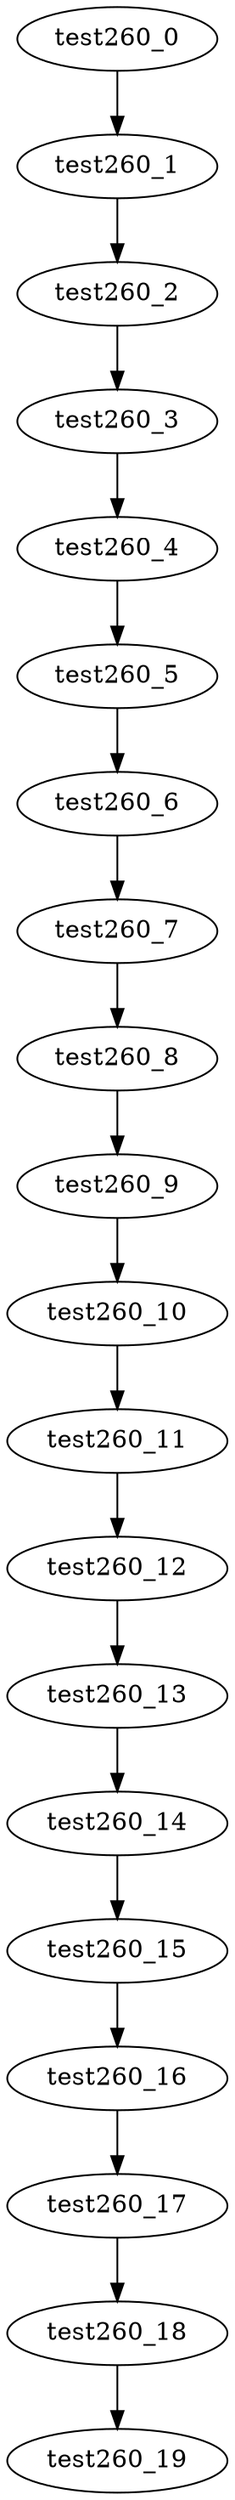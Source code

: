 digraph G {
test260_0->test260_1;
test260_1->test260_2;
test260_2->test260_3;
test260_3->test260_4;
test260_4->test260_5;
test260_5->test260_6;
test260_6->test260_7;
test260_7->test260_8;
test260_8->test260_9;
test260_9->test260_10;
test260_10->test260_11;
test260_11->test260_12;
test260_12->test260_13;
test260_13->test260_14;
test260_14->test260_15;
test260_15->test260_16;
test260_16->test260_17;
test260_17->test260_18;
test260_18->test260_19;

}
